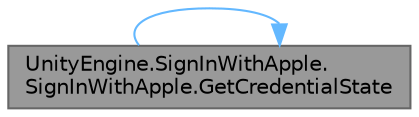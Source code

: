 digraph "UnityEngine.SignInWithApple.SignInWithApple.GetCredentialState"
{
 // LATEX_PDF_SIZE
  bgcolor="transparent";
  edge [fontname=Helvetica,fontsize=10,labelfontname=Helvetica,labelfontsize=10];
  node [fontname=Helvetica,fontsize=10,shape=box,height=0.2,width=0.4];
  rankdir="LR";
  Node1 [id="Node000001",label="UnityEngine.SignInWithApple.\lSignInWithApple.GetCredentialState",height=0.2,width=0.4,color="gray40", fillcolor="grey60", style="filled", fontcolor="black",tooltip="Get credential state and trigger onCredentialState or onError event when action is completed."];
  Node1 -> Node1 [id="edge1_Node000001_Node000001",color="steelblue1",style="solid",tooltip=" "];
}

